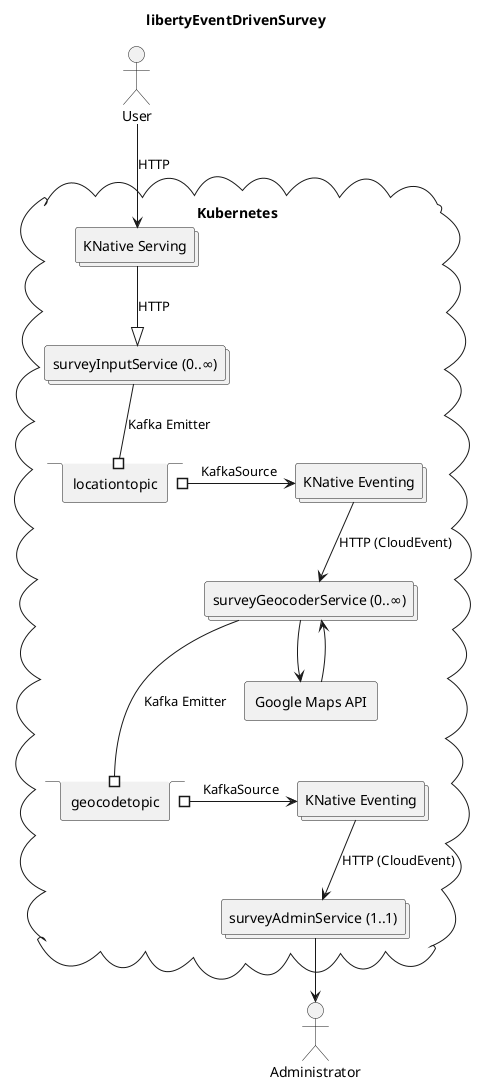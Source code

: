 @startuml

title libertyEventDrivenSurvey

skinparam monochrome true
skinparam DefaultTextAlignment center
scale 1.0

actor user as "User"
actor admin as "Administrator"

' https://plantuml.com/deployment-diagram
' Arrows: https://plantuml.com/deployment-diagram#bb3fdb917676e9ae
cloud kubernetes as "Kubernetes" {
  collections knativeServing1 as "KNative Serving"
  collections surveyInputService as "surveyInputService (0..∞)"
  stack locationtopic
  collections knativeServing2 as "KNative Eventing"
  collections surveyGeocoderService as "surveyGeocoderService (0..∞)"
  rectangle googleMaps as "Google Maps API"
  stack geocodetopic
  collections knativeServing3 as "KNative Eventing"
  collections surveyAdminService as "surveyAdminService (1..1)"
}

user --> knativeServing1 : HTTP
knativeServing1 --^ surveyInputService : HTTP
surveyInputService --# locationtopic : Kafka Emitter
locationtopic #-> knativeServing2 : KafkaSource
knativeServing2 --> surveyGeocoderService : HTTP (CloudEvent)
surveyGeocoderService --> googleMaps
googleMaps --> surveyGeocoderService
surveyGeocoderService ---# geocodetopic : Kafka Emitter
geocodetopic #-> knativeServing3 : KafkaSource
knativeServing3 --> surveyAdminService : HTTP (CloudEvent)
surveyAdminService --> admin

@enduml
